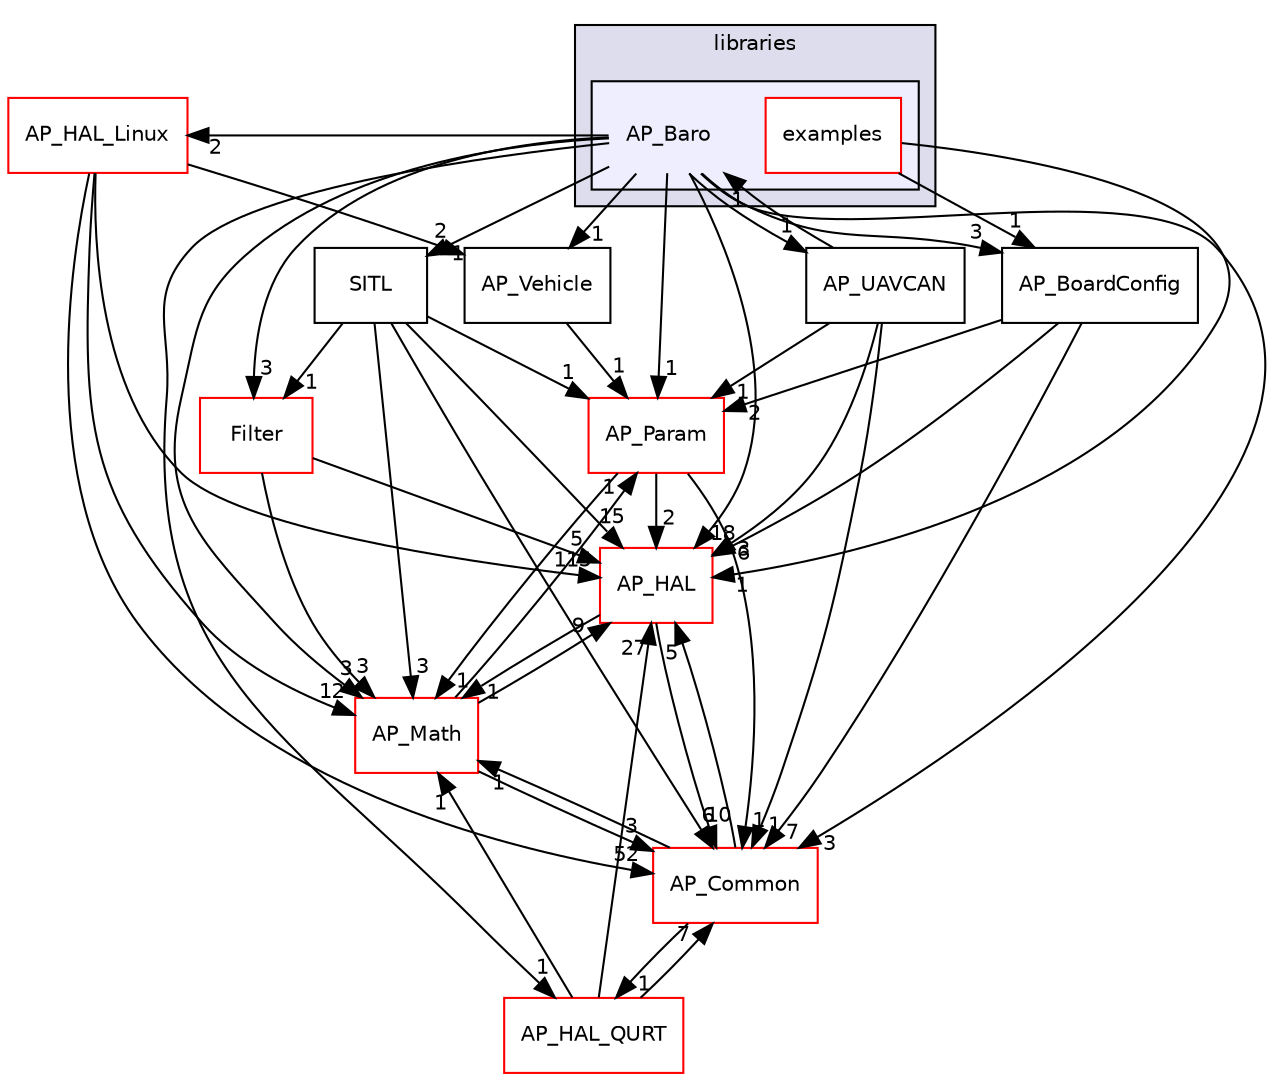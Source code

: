 digraph "libraries/AP_Baro" {
  compound=true
  node [ fontsize="10", fontname="Helvetica"];
  edge [ labelfontsize="10", labelfontname="Helvetica"];
  subgraph clusterdir_bc0718b08fb2015b8e59c47b2805f60c {
    graph [ bgcolor="#ddddee", pencolor="black", label="libraries" fontname="Helvetica", fontsize="10", URL="dir_bc0718b08fb2015b8e59c47b2805f60c.html"]
  subgraph clusterdir_7db4a971a8c593e04169c3b474b45b25 {
    graph [ bgcolor="#eeeeff", pencolor="black", label="" URL="dir_7db4a971a8c593e04169c3b474b45b25.html"];
    dir_7db4a971a8c593e04169c3b474b45b25 [shape=plaintext label="AP_Baro"];
    dir_e9345034112a6a53f04f8d6fd0bea8ab [shape=box label="examples" color="red" fillcolor="white" style="filled" URL="dir_e9345034112a6a53f04f8d6fd0bea8ab.html"];
  }
  }
  dir_605736780307584fc5a1e6c30e237454 [shape=box label="AP_Vehicle" URL="dir_605736780307584fc5a1e6c30e237454.html"];
  dir_a7fc19be35497a7ff9f517e98edaea32 [shape=box label="Filter" fillcolor="white" style="filled" color="red" URL="dir_a7fc19be35497a7ff9f517e98edaea32.html"];
  dir_8368ee2f250655722bce4ae7bccd6615 [shape=box label="AP_HAL_Linux" fillcolor="white" style="filled" color="red" URL="dir_8368ee2f250655722bce4ae7bccd6615.html"];
  dir_1cbc10423b2512b31103883361e0123b [shape=box label="AP_HAL" fillcolor="white" style="filled" color="red" URL="dir_1cbc10423b2512b31103883361e0123b.html"];
  dir_200d929b8d5577e7f19dc05ce443c612 [shape=box label="AP_Param" fillcolor="white" style="filled" color="red" URL="dir_200d929b8d5577e7f19dc05ce443c612.html"];
  dir_c69c2c05c1eb04cd32ac07fd30c3cc00 [shape=box label="AP_UAVCAN" URL="dir_c69c2c05c1eb04cd32ac07fd30c3cc00.html"];
  dir_fed4d61a34137c3b5da073c921a836df [shape=box label="AP_HAL_QURT" fillcolor="white" style="filled" color="red" URL="dir_fed4d61a34137c3b5da073c921a836df.html"];
  dir_13eab70ce57f7c32b503e967c08f6d3d [shape=box label="SITL" URL="dir_13eab70ce57f7c32b503e967c08f6d3d.html"];
  dir_93fb9127672489656ce87df72f6e986d [shape=box label="AP_Math" fillcolor="white" style="filled" color="red" URL="dir_93fb9127672489656ce87df72f6e986d.html"];
  dir_30f1dfa80a719733e6e74d74b0ee38c1 [shape=box label="AP_BoardConfig" URL="dir_30f1dfa80a719733e6e74d74b0ee38c1.html"];
  dir_df3f4256615fd4197927a84a019a8bd8 [shape=box label="AP_Common" fillcolor="white" style="filled" color="red" URL="dir_df3f4256615fd4197927a84a019a8bd8.html"];
  dir_605736780307584fc5a1e6c30e237454->dir_200d929b8d5577e7f19dc05ce443c612 [headlabel="1", labeldistance=1.5 headhref="dir_000162_000136.html"];
  dir_a7fc19be35497a7ff9f517e98edaea32->dir_1cbc10423b2512b31103883361e0123b [headlabel="5", labeldistance=1.5 headhref="dir_000170_000057.html"];
  dir_a7fc19be35497a7ff9f517e98edaea32->dir_93fb9127672489656ce87df72f6e986d [headlabel="3", labeldistance=1.5 headhref="dir_000170_000098.html"];
  dir_8368ee2f250655722bce4ae7bccd6615->dir_605736780307584fc5a1e6c30e237454 [headlabel="2", labeldistance=1.5 headhref="dir_000067_000162.html"];
  dir_8368ee2f250655722bce4ae7bccd6615->dir_1cbc10423b2512b31103883361e0123b [headlabel="115", labeldistance=1.5 headhref="dir_000067_000057.html"];
  dir_8368ee2f250655722bce4ae7bccd6615->dir_93fb9127672489656ce87df72f6e986d [headlabel="12", labeldistance=1.5 headhref="dir_000067_000098.html"];
  dir_8368ee2f250655722bce4ae7bccd6615->dir_df3f4256615fd4197927a84a019a8bd8 [headlabel="52", labeldistance=1.5 headhref="dir_000067_000036.html"];
  dir_1cbc10423b2512b31103883361e0123b->dir_93fb9127672489656ce87df72f6e986d [headlabel="1", labeldistance=1.5 headhref="dir_000057_000098.html"];
  dir_1cbc10423b2512b31103883361e0123b->dir_df3f4256615fd4197927a84a019a8bd8 [headlabel="10", labeldistance=1.5 headhref="dir_000057_000036.html"];
  dir_200d929b8d5577e7f19dc05ce443c612->dir_1cbc10423b2512b31103883361e0123b [headlabel="2", labeldistance=1.5 headhref="dir_000136_000057.html"];
  dir_200d929b8d5577e7f19dc05ce443c612->dir_93fb9127672489656ce87df72f6e986d [headlabel="1", labeldistance=1.5 headhref="dir_000136_000098.html"];
  dir_200d929b8d5577e7f19dc05ce443c612->dir_df3f4256615fd4197927a84a019a8bd8 [headlabel="1", labeldistance=1.5 headhref="dir_000136_000036.html"];
  dir_e9345034112a6a53f04f8d6fd0bea8ab->dir_1cbc10423b2512b31103883361e0123b [headlabel="1", labeldistance=1.5 headhref="dir_000024_000057.html"];
  dir_e9345034112a6a53f04f8d6fd0bea8ab->dir_30f1dfa80a719733e6e74d74b0ee38c1 [headlabel="1", labeldistance=1.5 headhref="dir_000024_000032.html"];
  dir_c69c2c05c1eb04cd32ac07fd30c3cc00->dir_1cbc10423b2512b31103883361e0123b [headlabel="3", labeldistance=1.5 headhref="dir_000161_000057.html"];
  dir_c69c2c05c1eb04cd32ac07fd30c3cc00->dir_200d929b8d5577e7f19dc05ce443c612 [headlabel="1", labeldistance=1.5 headhref="dir_000161_000136.html"];
  dir_c69c2c05c1eb04cd32ac07fd30c3cc00->dir_7db4a971a8c593e04169c3b474b45b25 [headlabel="1", labeldistance=1.5 headhref="dir_000161_000023.html"];
  dir_c69c2c05c1eb04cd32ac07fd30c3cc00->dir_df3f4256615fd4197927a84a019a8bd8 [headlabel="1", labeldistance=1.5 headhref="dir_000161_000036.html"];
  dir_fed4d61a34137c3b5da073c921a836df->dir_1cbc10423b2512b31103883361e0123b [headlabel="27", labeldistance=1.5 headhref="dir_000068_000057.html"];
  dir_fed4d61a34137c3b5da073c921a836df->dir_93fb9127672489656ce87df72f6e986d [headlabel="1", labeldistance=1.5 headhref="dir_000068_000098.html"];
  dir_fed4d61a34137c3b5da073c921a836df->dir_df3f4256615fd4197927a84a019a8bd8 [headlabel="7", labeldistance=1.5 headhref="dir_000068_000036.html"];
  dir_13eab70ce57f7c32b503e967c08f6d3d->dir_a7fc19be35497a7ff9f517e98edaea32 [headlabel="1", labeldistance=1.5 headhref="dir_000189_000170.html"];
  dir_13eab70ce57f7c32b503e967c08f6d3d->dir_1cbc10423b2512b31103883361e0123b [headlabel="15", labeldistance=1.5 headhref="dir_000189_000057.html"];
  dir_13eab70ce57f7c32b503e967c08f6d3d->dir_200d929b8d5577e7f19dc05ce443c612 [headlabel="1", labeldistance=1.5 headhref="dir_000189_000136.html"];
  dir_13eab70ce57f7c32b503e967c08f6d3d->dir_93fb9127672489656ce87df72f6e986d [headlabel="3", labeldistance=1.5 headhref="dir_000189_000098.html"];
  dir_13eab70ce57f7c32b503e967c08f6d3d->dir_df3f4256615fd4197927a84a019a8bd8 [headlabel="6", labeldistance=1.5 headhref="dir_000189_000036.html"];
  dir_93fb9127672489656ce87df72f6e986d->dir_1cbc10423b2512b31103883361e0123b [headlabel="9", labeldistance=1.5 headhref="dir_000098_000057.html"];
  dir_93fb9127672489656ce87df72f6e986d->dir_200d929b8d5577e7f19dc05ce443c612 [headlabel="1", labeldistance=1.5 headhref="dir_000098_000136.html"];
  dir_93fb9127672489656ce87df72f6e986d->dir_df3f4256615fd4197927a84a019a8bd8 [headlabel="3", labeldistance=1.5 headhref="dir_000098_000036.html"];
  dir_7db4a971a8c593e04169c3b474b45b25->dir_605736780307584fc5a1e6c30e237454 [headlabel="1", labeldistance=1.5 headhref="dir_000023_000162.html"];
  dir_7db4a971a8c593e04169c3b474b45b25->dir_a7fc19be35497a7ff9f517e98edaea32 [headlabel="3", labeldistance=1.5 headhref="dir_000023_000170.html"];
  dir_7db4a971a8c593e04169c3b474b45b25->dir_8368ee2f250655722bce4ae7bccd6615 [headlabel="2", labeldistance=1.5 headhref="dir_000023_000067.html"];
  dir_7db4a971a8c593e04169c3b474b45b25->dir_1cbc10423b2512b31103883361e0123b [headlabel="18", labeldistance=1.5 headhref="dir_000023_000057.html"];
  dir_7db4a971a8c593e04169c3b474b45b25->dir_200d929b8d5577e7f19dc05ce443c612 [headlabel="1", labeldistance=1.5 headhref="dir_000023_000136.html"];
  dir_7db4a971a8c593e04169c3b474b45b25->dir_c69c2c05c1eb04cd32ac07fd30c3cc00 [headlabel="1", labeldistance=1.5 headhref="dir_000023_000161.html"];
  dir_7db4a971a8c593e04169c3b474b45b25->dir_fed4d61a34137c3b5da073c921a836df [headlabel="1", labeldistance=1.5 headhref="dir_000023_000068.html"];
  dir_7db4a971a8c593e04169c3b474b45b25->dir_13eab70ce57f7c32b503e967c08f6d3d [headlabel="1", labeldistance=1.5 headhref="dir_000023_000189.html"];
  dir_7db4a971a8c593e04169c3b474b45b25->dir_93fb9127672489656ce87df72f6e986d [headlabel="3", labeldistance=1.5 headhref="dir_000023_000098.html"];
  dir_7db4a971a8c593e04169c3b474b45b25->dir_30f1dfa80a719733e6e74d74b0ee38c1 [headlabel="3", labeldistance=1.5 headhref="dir_000023_000032.html"];
  dir_7db4a971a8c593e04169c3b474b45b25->dir_df3f4256615fd4197927a84a019a8bd8 [headlabel="3", labeldistance=1.5 headhref="dir_000023_000036.html"];
  dir_30f1dfa80a719733e6e74d74b0ee38c1->dir_1cbc10423b2512b31103883361e0123b [headlabel="6", labeldistance=1.5 headhref="dir_000032_000057.html"];
  dir_30f1dfa80a719733e6e74d74b0ee38c1->dir_200d929b8d5577e7f19dc05ce443c612 [headlabel="2", labeldistance=1.5 headhref="dir_000032_000136.html"];
  dir_30f1dfa80a719733e6e74d74b0ee38c1->dir_df3f4256615fd4197927a84a019a8bd8 [headlabel="7", labeldistance=1.5 headhref="dir_000032_000036.html"];
  dir_df3f4256615fd4197927a84a019a8bd8->dir_1cbc10423b2512b31103883361e0123b [headlabel="5", labeldistance=1.5 headhref="dir_000036_000057.html"];
  dir_df3f4256615fd4197927a84a019a8bd8->dir_fed4d61a34137c3b5da073c921a836df [headlabel="1", labeldistance=1.5 headhref="dir_000036_000068.html"];
  dir_df3f4256615fd4197927a84a019a8bd8->dir_93fb9127672489656ce87df72f6e986d [headlabel="1", labeldistance=1.5 headhref="dir_000036_000098.html"];
}

